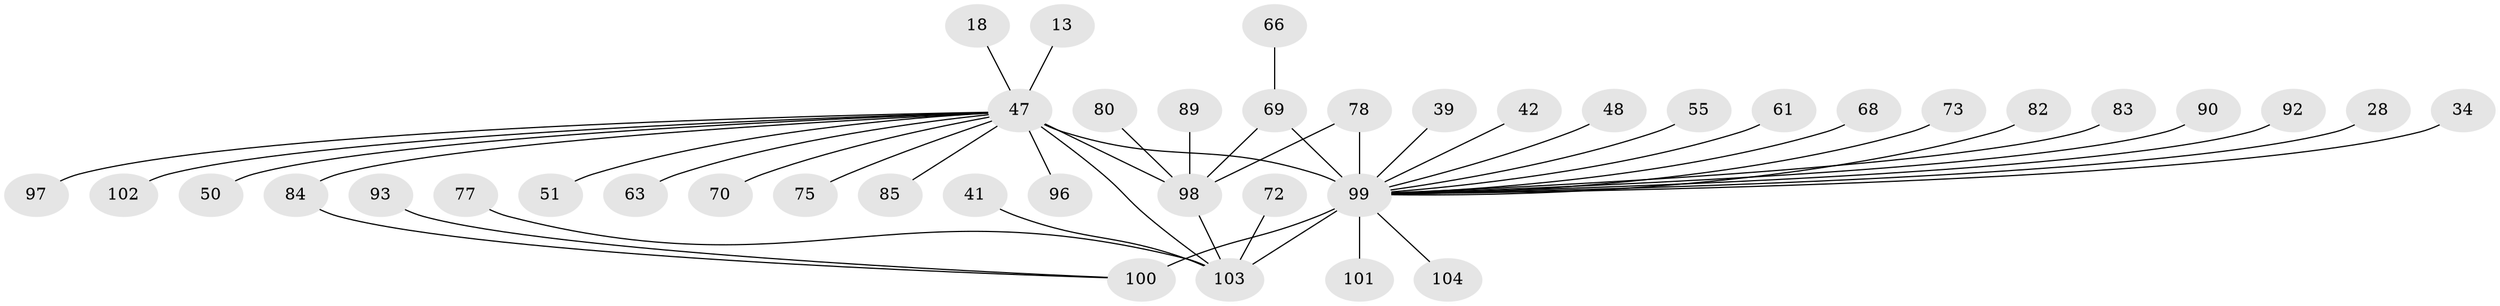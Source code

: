 // original degree distribution, {15: 0.009615384615384616, 18: 0.009615384615384616, 6: 0.057692307692307696, 21: 0.009615384615384616, 2: 0.1346153846153846, 8: 0.019230769230769232, 3: 0.22115384615384615, 5: 0.04807692307692308, 9: 0.009615384615384616, 1: 0.3942307692307692, 4: 0.08653846153846154}
// Generated by graph-tools (version 1.1) at 2025/51/03/04/25 21:51:28]
// undirected, 41 vertices, 45 edges
graph export_dot {
graph [start="1"]
  node [color=gray90,style=filled];
  13;
  18;
  28;
  34;
  39;
  41;
  42;
  47 [super="+33+2"];
  48;
  50;
  51;
  55;
  61;
  63;
  66;
  68;
  69 [super="+21+35"];
  70;
  72;
  73;
  75;
  77;
  78 [super="+37+76+65"];
  80;
  82;
  83;
  84;
  85;
  89;
  90;
  92;
  93;
  96;
  97 [super="+67"];
  98 [super="+62+30+11+87"];
  99 [super="+7+52+88+43+91+44"];
  100 [super="+86"];
  101;
  102;
  103 [super="+12+40+94+95"];
  104;
  13 -- 47;
  18 -- 47;
  28 -- 99;
  34 -- 99;
  39 -- 99;
  41 -- 103 [weight=3];
  42 -- 99;
  47 -- 70;
  47 -- 96;
  47 -- 63;
  47 -- 75;
  47 -- 84 [weight=2];
  47 -- 85;
  47 -- 102;
  47 -- 50;
  47 -- 51;
  47 -- 99 [weight=19];
  47 -- 97;
  47 -- 98 [weight=2];
  47 -- 103 [weight=3];
  48 -- 99;
  55 -- 99;
  61 -- 99;
  66 -- 69;
  68 -- 99;
  69 -- 99 [weight=3];
  69 -- 98 [weight=2];
  72 -- 103;
  73 -- 99;
  77 -- 103;
  78 -- 99 [weight=4];
  78 -- 98 [weight=2];
  80 -- 98;
  82 -- 99;
  83 -- 99;
  84 -- 100;
  89 -- 98;
  90 -- 99;
  92 -- 99;
  93 -- 100;
  98 -- 103 [weight=4];
  99 -- 101 [weight=2];
  99 -- 103 [weight=8];
  99 -- 100 [weight=4];
  99 -- 104;
}
